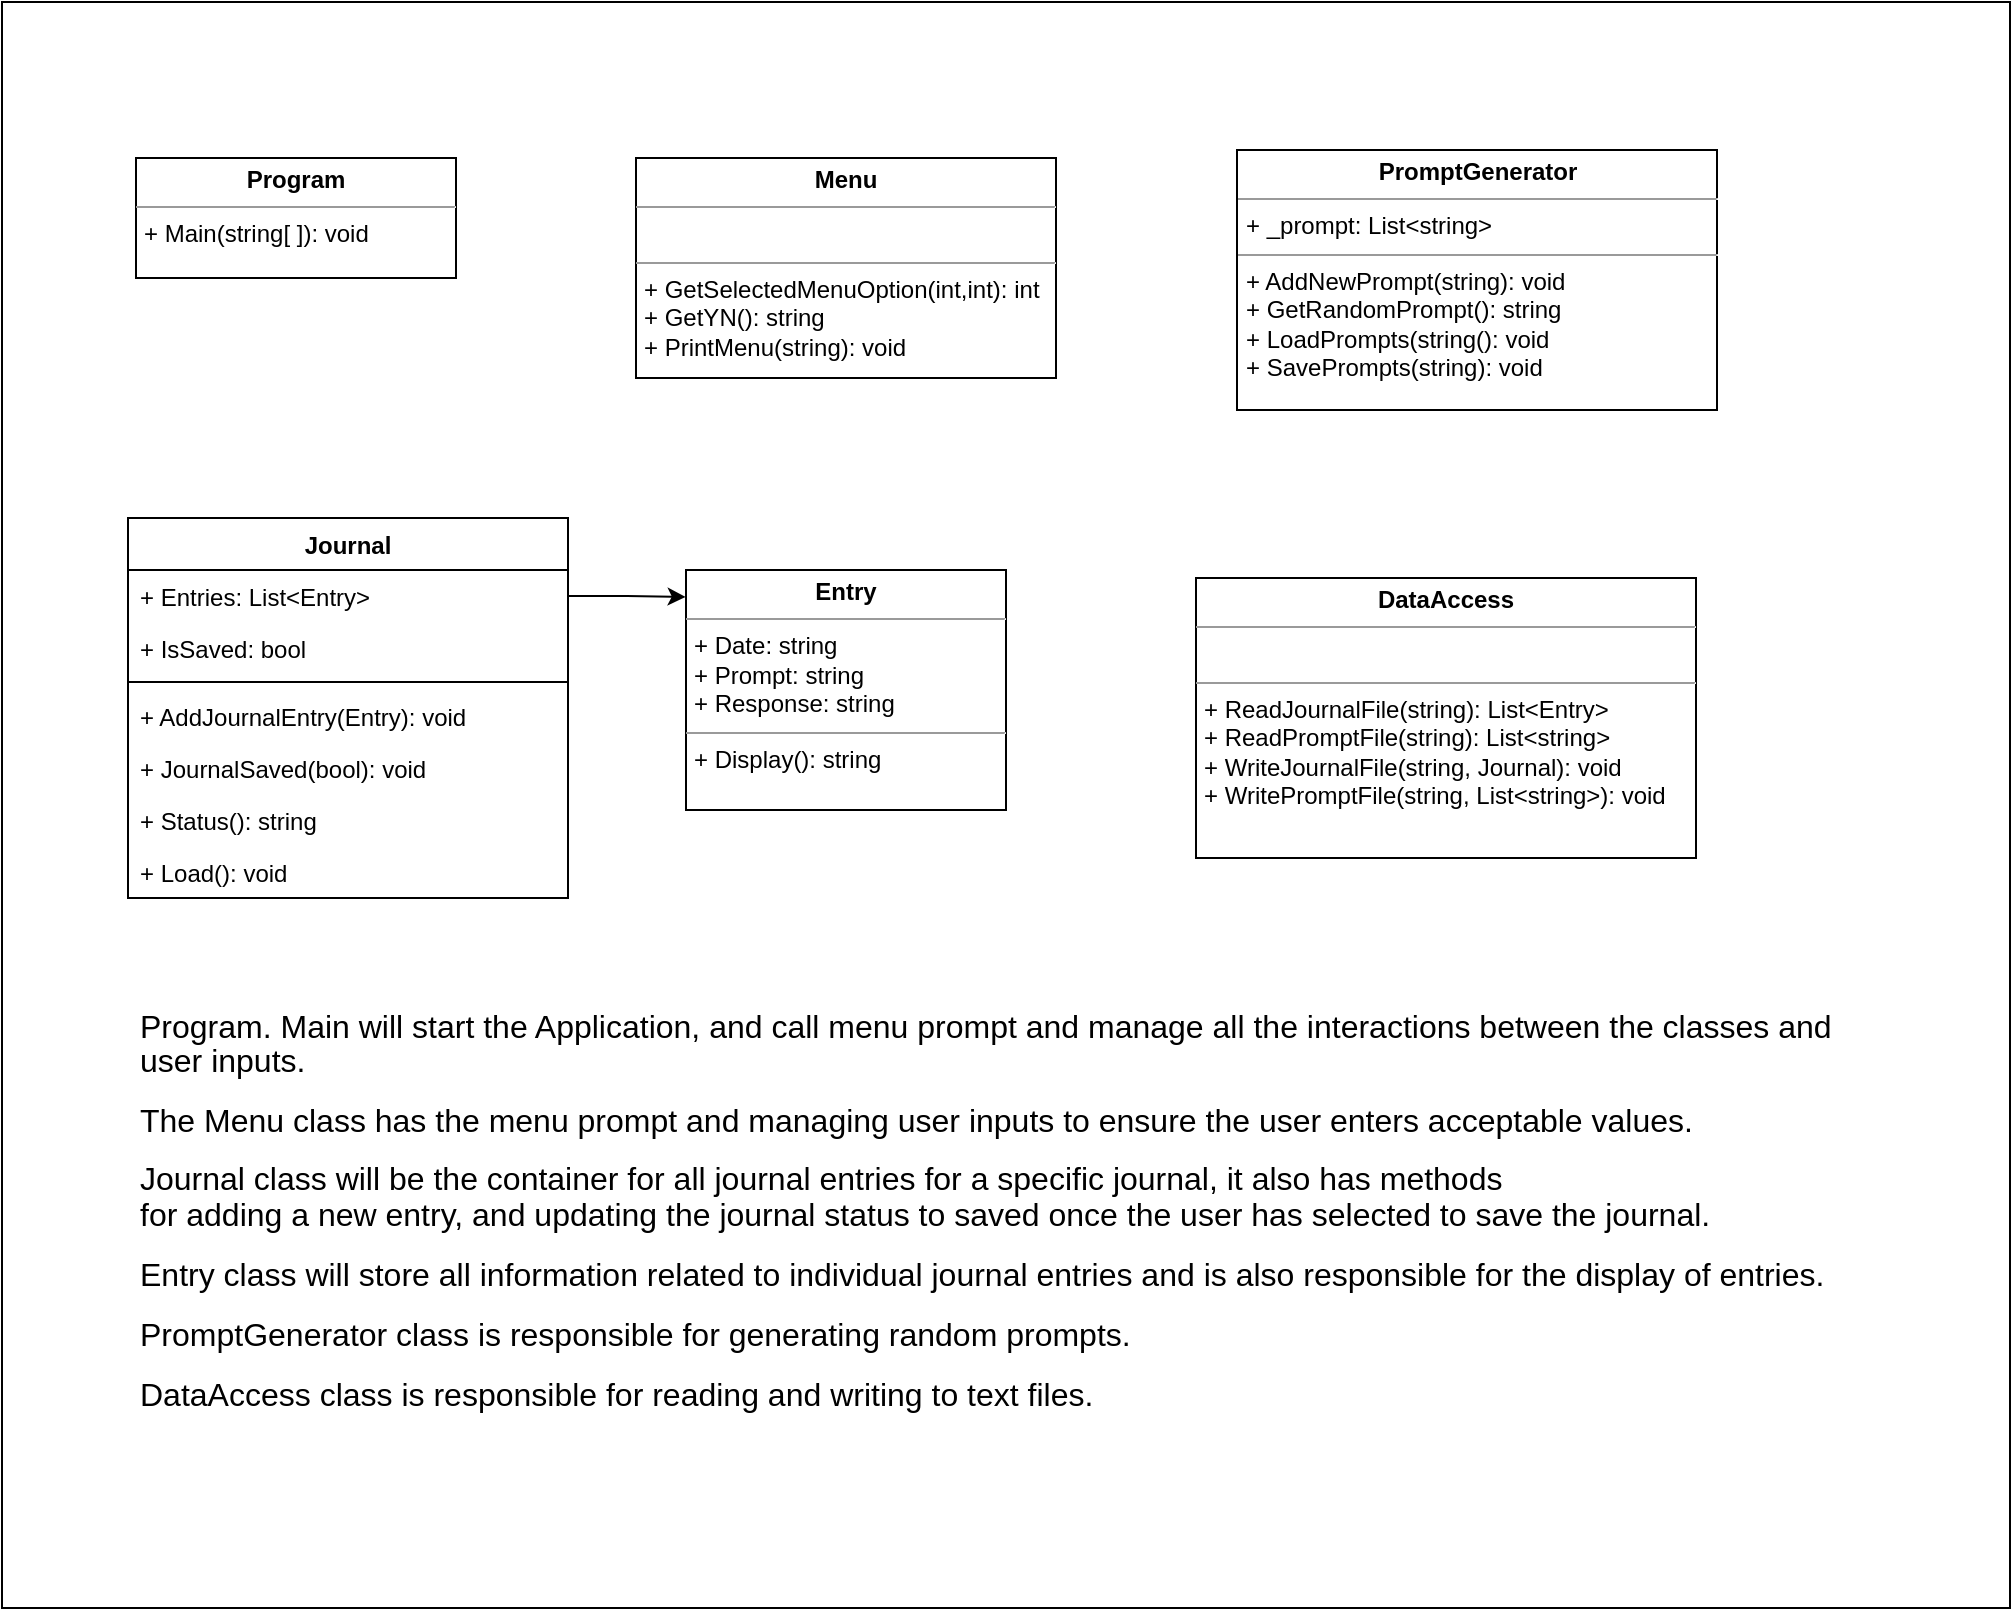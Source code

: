 <mxfile>
    <diagram id="C5RBs43oDa-KdzZeNtuy" name="Page-1">
        <mxGraphModel dx="2345" dy="856" grid="0" gridSize="10" guides="1" tooltips="1" connect="1" arrows="1" fold="1" page="1" pageScale="1" pageWidth="1169" pageHeight="827" background="#ffffff" math="0" shadow="0">
            <root>
                <mxCell id="WIyWlLk6GJQsqaUBKTNV-0"/>
                <mxCell id="WIyWlLk6GJQsqaUBKTNV-1" parent="WIyWlLk6GJQsqaUBKTNV-0"/>
                <mxCell id="4" value="" style="rounded=0;whiteSpace=wrap;html=1;fillColor=none;" parent="WIyWlLk6GJQsqaUBKTNV-1" vertex="1">
                    <mxGeometry x="-33" y="42" width="1004" height="803" as="geometry"/>
                </mxCell>
                <mxCell id="LCdAQ6O_-ofpUmOxNfDg-0" value="Journal" style="swimlane;fontStyle=1;align=center;verticalAlign=top;childLayout=stackLayout;horizontal=1;startSize=26;horizontalStack=0;resizeParent=1;resizeParentMax=0;resizeLast=0;collapsible=1;marginBottom=0;labelBackgroundColor=default;" parent="WIyWlLk6GJQsqaUBKTNV-1" vertex="1">
                    <mxGeometry x="30" y="300" width="220" height="190" as="geometry">
                        <mxRectangle x="100" y="286" width="80" height="26" as="alternateBounds"/>
                    </mxGeometry>
                </mxCell>
                <mxCell id="LCdAQ6O_-ofpUmOxNfDg-1" value="+ Entries: List&lt;Entry&gt;" style="text;strokeColor=none;fillColor=none;align=left;verticalAlign=top;spacingLeft=4;spacingRight=4;overflow=hidden;rotatable=0;points=[[0,0.5],[1,0.5]];portConstraint=eastwest;labelBorderColor=none;labelBackgroundColor=default;" parent="LCdAQ6O_-ofpUmOxNfDg-0" vertex="1">
                    <mxGeometry y="26" width="220" height="26" as="geometry"/>
                </mxCell>
                <mxCell id="LCdAQ6O_-ofpUmOxNfDg-5" value="+ IsSaved: bool&#10;" style="text;strokeColor=none;fillColor=none;align=left;verticalAlign=top;spacingLeft=4;spacingRight=4;overflow=hidden;rotatable=0;points=[[0,0.5],[1,0.5]];portConstraint=eastwest;labelBackgroundColor=default;" parent="LCdAQ6O_-ofpUmOxNfDg-0" vertex="1">
                    <mxGeometry y="52" width="220" height="26" as="geometry"/>
                </mxCell>
                <mxCell id="LCdAQ6O_-ofpUmOxNfDg-2" value="" style="line;strokeWidth=1;fillColor=none;align=left;verticalAlign=middle;spacingTop=-1;spacingLeft=3;spacingRight=3;rotatable=0;labelPosition=right;points=[];portConstraint=eastwest;" parent="LCdAQ6O_-ofpUmOxNfDg-0" vertex="1">
                    <mxGeometry y="78" width="220" height="8" as="geometry"/>
                </mxCell>
                <mxCell id="LCdAQ6O_-ofpUmOxNfDg-3" value="+ AddJournalEntry(Entry): void" style="text;strokeColor=none;fillColor=none;align=left;verticalAlign=top;spacingLeft=4;spacingRight=4;overflow=hidden;rotatable=0;points=[[0,0.5],[1,0.5]];portConstraint=eastwest;labelBackgroundColor=default;" parent="LCdAQ6O_-ofpUmOxNfDg-0" vertex="1">
                    <mxGeometry y="86" width="220" height="26" as="geometry"/>
                </mxCell>
                <mxCell id="LCdAQ6O_-ofpUmOxNfDg-6" value="+ JournalSaved(bool): void" style="text;strokeColor=none;fillColor=none;align=left;verticalAlign=top;spacingLeft=4;spacingRight=4;overflow=hidden;rotatable=0;points=[[0,0.5],[1,0.5]];portConstraint=eastwest;labelBackgroundColor=default;" parent="LCdAQ6O_-ofpUmOxNfDg-0" vertex="1">
                    <mxGeometry y="112" width="220" height="26" as="geometry"/>
                </mxCell>
                <mxCell id="LCdAQ6O_-ofpUmOxNfDg-7" value="+ Status(): string" style="text;strokeColor=none;fillColor=none;align=left;verticalAlign=top;spacingLeft=4;spacingRight=4;overflow=hidden;rotatable=0;points=[[0,0.5],[1,0.5]];portConstraint=eastwest;labelBackgroundColor=default;" parent="LCdAQ6O_-ofpUmOxNfDg-0" vertex="1">
                    <mxGeometry y="138" width="220" height="26" as="geometry"/>
                </mxCell>
                <mxCell id="7" value="+ Load(): void" style="text;strokeColor=none;fillColor=none;align=left;verticalAlign=top;spacingLeft=4;spacingRight=4;overflow=hidden;rotatable=0;points=[[0,0.5],[1,0.5]];portConstraint=eastwest;labelBackgroundColor=default;" vertex="1" parent="LCdAQ6O_-ofpUmOxNfDg-0">
                    <mxGeometry y="164" width="220" height="26" as="geometry"/>
                </mxCell>
                <mxCell id="LCdAQ6O_-ofpUmOxNfDg-8" value="&lt;p style=&quot;margin:0px;margin-top:4px;text-align:center;&quot;&gt;&lt;b&gt;Entry&lt;/b&gt;&lt;/p&gt;&lt;hr size=&quot;1&quot;&gt;&lt;p style=&quot;margin:0px;margin-left:4px;&quot;&gt;+ Date: string&lt;/p&gt;&lt;p style=&quot;margin:0px;margin-left:4px;&quot;&gt;+ Prompt: string&lt;br&gt;&lt;/p&gt;&lt;p style=&quot;margin:0px;margin-left:4px;&quot;&gt;+ Response: string&lt;/p&gt;&lt;hr size=&quot;1&quot;&gt;&lt;p style=&quot;margin:0px;margin-left:4px;&quot;&gt;+ Display(): string&lt;/p&gt;" style="verticalAlign=top;align=left;overflow=fill;fontSize=12;fontFamily=Helvetica;html=1;" parent="WIyWlLk6GJQsqaUBKTNV-1" vertex="1">
                    <mxGeometry x="309" y="326" width="160" height="120" as="geometry"/>
                </mxCell>
                <mxCell id="LCdAQ6O_-ofpUmOxNfDg-14" style="edgeStyle=orthogonalEdgeStyle;rounded=0;orthogonalLoop=1;jettySize=auto;html=1;entryX=-0.001;entryY=0.112;entryDx=0;entryDy=0;entryPerimeter=0;" parent="WIyWlLk6GJQsqaUBKTNV-1" source="LCdAQ6O_-ofpUmOxNfDg-1" target="LCdAQ6O_-ofpUmOxNfDg-8" edge="1">
                    <mxGeometry relative="1" as="geometry"/>
                </mxCell>
                <mxCell id="LCdAQ6O_-ofpUmOxNfDg-18" value="&lt;p style=&quot;margin:0px;margin-top:4px;text-align:center;&quot;&gt;&lt;b&gt;PromptGenerator&lt;/b&gt;&lt;/p&gt;&lt;hr size=&quot;1&quot;&gt;&lt;p style=&quot;margin:0px;margin-left:4px;&quot;&gt;+ _prompt: List&amp;lt;string&amp;gt;&lt;/p&gt;&lt;hr size=&quot;1&quot;&gt;&lt;p style=&quot;margin:0px;margin-left:4px;&quot;&gt;+ AddNewPrompt(string): void&lt;/p&gt;&lt;p style=&quot;margin:0px;margin-left:4px;&quot;&gt;+ GetRandomPrompt(): string&lt;br&gt;&lt;/p&gt;&lt;p style=&quot;margin:0px;margin-left:4px;&quot;&gt;+ LoadPrompts(string(): void&lt;br&gt;&lt;/p&gt;&lt;p style=&quot;margin:0px;margin-left:4px;&quot;&gt;+ SavePrompts(string): void&lt;br&gt;&lt;/p&gt;&lt;p style=&quot;margin:0px;margin-left:4px;&quot;&gt;&lt;br&gt;&lt;/p&gt;" style="verticalAlign=top;align=left;overflow=fill;fontSize=12;fontFamily=Helvetica;html=1;" parent="WIyWlLk6GJQsqaUBKTNV-1" vertex="1">
                    <mxGeometry x="584.5" y="116" width="240" height="130" as="geometry"/>
                </mxCell>
                <mxCell id="LCdAQ6O_-ofpUmOxNfDg-19" value="&lt;p style=&quot;margin:0px;margin-top:4px;text-align:center;&quot;&gt;&lt;b&gt;Menu&lt;/b&gt;&lt;/p&gt;&lt;hr size=&quot;1&quot;&gt;&lt;p style=&quot;margin:0px;margin-left:4px;&quot;&gt;&lt;br&gt;&lt;/p&gt;&lt;hr size=&quot;1&quot;&gt;&lt;p style=&quot;margin:0px;margin-left:4px;&quot;&gt;+ GetSelectedMenuOption(int,int): int&lt;/p&gt;&lt;p style=&quot;margin:0px;margin-left:4px;&quot;&gt;&lt;span style=&quot;background-color: initial;&quot;&gt;+ GetYN(): string&lt;/span&gt;&lt;/p&gt;&lt;p style=&quot;margin:0px;margin-left:4px;&quot;&gt;+ PrintMenu(string): void&lt;br&gt;&lt;/p&gt;" style="verticalAlign=top;align=left;overflow=fill;fontSize=12;fontFamily=Helvetica;html=1;" parent="WIyWlLk6GJQsqaUBKTNV-1" vertex="1">
                    <mxGeometry x="284" y="120" width="210" height="110" as="geometry"/>
                </mxCell>
                <mxCell id="LCdAQ6O_-ofpUmOxNfDg-20" value="&lt;p style=&quot;margin:0px;margin-top:4px;text-align:center;&quot;&gt;&lt;b&gt;DataAccess&lt;/b&gt;&lt;/p&gt;&lt;hr size=&quot;1&quot;&gt;&lt;p style=&quot;margin:0px;margin-left:4px;&quot;&gt;&lt;br&gt;&lt;/p&gt;&lt;hr size=&quot;1&quot;&gt;&lt;p style=&quot;margin:0px;margin-left:4px;&quot;&gt;+ ReadJournalFile(string): List&amp;lt;Entry&amp;gt;&lt;/p&gt;&lt;p style=&quot;margin:0px;margin-left:4px;&quot;&gt;+ ReadPromptFile(string): List&amp;lt;string&amp;gt;&lt;br&gt;&lt;/p&gt;&lt;p style=&quot;margin:0px;margin-left:4px;&quot;&gt;+ WriteJournalFile(string, Journal): void&lt;br&gt;&lt;/p&gt;&lt;p style=&quot;margin:0px;margin-left:4px;&quot;&gt;+ WritePromptFile(string, List&amp;lt;string&amp;gt;): void&lt;br&gt;&lt;/p&gt;" style="verticalAlign=top;align=left;overflow=fill;fontSize=12;fontFamily=Helvetica;html=1;" parent="WIyWlLk6GJQsqaUBKTNV-1" vertex="1">
                    <mxGeometry x="564" y="330" width="250" height="140" as="geometry"/>
                </mxCell>
                <mxCell id="LCdAQ6O_-ofpUmOxNfDg-22" value="&lt;p style=&quot;margin:0px;margin-top:4px;text-align:center;&quot;&gt;&lt;b&gt;Program&lt;/b&gt;&lt;/p&gt;&lt;hr size=&quot;1&quot;&gt;&lt;p style=&quot;margin:0px;margin-left:4px;&quot;&gt;&lt;/p&gt;&lt;p style=&quot;margin:0px;margin-left:4px;&quot;&gt;+ Main(string[ ]): void&lt;/p&gt;" style="verticalAlign=top;align=left;overflow=fill;fontSize=12;fontFamily=Helvetica;html=1;" parent="WIyWlLk6GJQsqaUBKTNV-1" vertex="1">
                    <mxGeometry x="34" y="120" width="160" height="60" as="geometry"/>
                </mxCell>
                <mxCell id="6" value="&lt;p class=&quot;MsoNormal&quot;&gt;&lt;span style=&quot;font-size: 12pt; line-height: 107%; font-family: Helvetica, sans-serif; background-image: initial; background-position: initial; background-size: initial; background-repeat: initial; background-attachment: initial; background-origin: initial; background-clip: initial;&quot;&gt;Program. Main will start&amp;nbsp;the Application, and call menu prompt and manage all the interactions between&amp;nbsp;the classes and user inputs. &lt;/span&gt;&lt;/p&gt;&lt;p class=&quot;MsoNormal&quot;&gt;&lt;span style=&quot;font-size: 12pt; line-height: 107%; font-family: Helvetica, sans-serif; background-image: initial; background-position: initial; background-size: initial; background-repeat: initial; background-attachment: initial; background-origin: initial; background-clip: initial;&quot;&gt;The Menu class has the menu&amp;nbsp;prompt and managing user inputs to ensure the user enters acceptable values.&lt;/span&gt;&lt;/p&gt;&lt;p class=&quot;MsoNormal&quot;&gt;&lt;span style=&quot;font-size: 12pt; line-height: 107%; font-family: Helvetica, sans-serif; background-image: initial; background-position: initial; background-size: initial; background-repeat: initial; background-attachment: initial; background-origin: initial; background-clip: initial;&quot;&gt;Journal class will be&amp;nbsp;the container for all journal entries for a specific journal, it also has methods&lt;br&gt;for adding a new entry, and updating the journal status to saved once the user&amp;nbsp;has selected to save the journal.&lt;/span&gt;&lt;/p&gt;&lt;p class=&quot;MsoNormal&quot;&gt;&lt;span style=&quot;font-family: Helvetica, sans-serif; font-size: 12pt; background-color: initial;&quot;&gt;Entry class will store&amp;nbsp;&lt;/span&gt;&lt;span style=&quot;font-family: Helvetica, sans-serif; font-size: 12pt; background-color: initial;&quot;&gt;all information related to individual journal entries and is also responsible&amp;nbsp;&lt;/span&gt;&lt;span style=&quot;font-family: Helvetica, sans-serif; font-size: 12pt; background-color: initial;&quot;&gt;for the display of entries.&lt;/span&gt;&lt;/p&gt;&lt;p class=&quot;MsoNormal&quot;&gt;&lt;span style=&quot;font-size: 12pt; line-height: 107%; font-family: Helvetica, sans-serif; background-image: initial; background-position: initial; background-size: initial; background-repeat: initial; background-attachment: initial; background-origin: initial; background-clip: initial;&quot;&gt;PromptGenerator class is&amp;nbsp;responsible for generating random prompts. &lt;/span&gt;&lt;/p&gt;&lt;p class=&quot;MsoNormal&quot;&gt;&lt;span style=&quot;font-size: 12pt; line-height: 107%; font-family: Helvetica, sans-serif; background-image: initial; background-position: initial; background-size: initial; background-repeat: initial; background-attachment: initial; background-origin: initial; background-clip: initial;&quot;&gt;DataAccess class is responsible for reading and writing to text files.&lt;/span&gt;&lt;span style=&quot;font-size:12.0pt;line-height:107%&quot;&gt;&lt;/span&gt;&lt;/p&gt;" style="text;html=1;strokeColor=none;fillColor=none;align=left;verticalAlign=top;whiteSpace=wrap;rounded=0;" parent="WIyWlLk6GJQsqaUBKTNV-1" vertex="1">
                    <mxGeometry x="34" y="527" width="854" height="284" as="geometry"/>
                </mxCell>
            </root>
        </mxGraphModel>
    </diagram>
</mxfile>